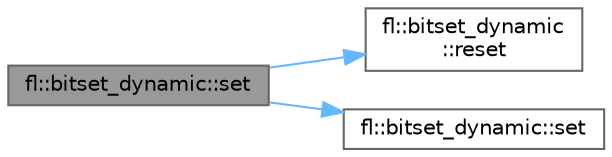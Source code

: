 digraph "fl::bitset_dynamic::set"
{
 // INTERACTIVE_SVG=YES
 // LATEX_PDF_SIZE
  bgcolor="transparent";
  edge [fontname=Helvetica,fontsize=10,labelfontname=Helvetica,labelfontsize=10];
  node [fontname=Helvetica,fontsize=10,shape=box,height=0.2,width=0.4];
  rankdir="LR";
  Node1 [id="Node000001",label="fl::bitset_dynamic::set",height=0.2,width=0.4,color="gray40", fillcolor="grey60", style="filled", fontcolor="black",tooltip=" "];
  Node1 -> Node2 [id="edge1_Node000001_Node000002",color="steelblue1",style="solid",tooltip=" "];
  Node2 [id="Node000002",label="fl::bitset_dynamic\l::reset",height=0.2,width=0.4,color="grey40", fillcolor="white", style="filled",URL="$d3/d56/classfl_1_1bitset__dynamic_a9ffcaeec614cda6373b3869192ef9c8c.html#a9ffcaeec614cda6373b3869192ef9c8c",tooltip=" "];
  Node1 -> Node3 [id="edge2_Node000001_Node000003",color="steelblue1",style="solid",tooltip=" "];
  Node3 [id="Node000003",label="fl::bitset_dynamic::set",height=0.2,width=0.4,color="grey40", fillcolor="white", style="filled",URL="$d3/d56/classfl_1_1bitset__dynamic_a9f84c626a79d9958b733210353afd9cb.html#a9f84c626a79d9958b733210353afd9cb",tooltip=" "];
}
